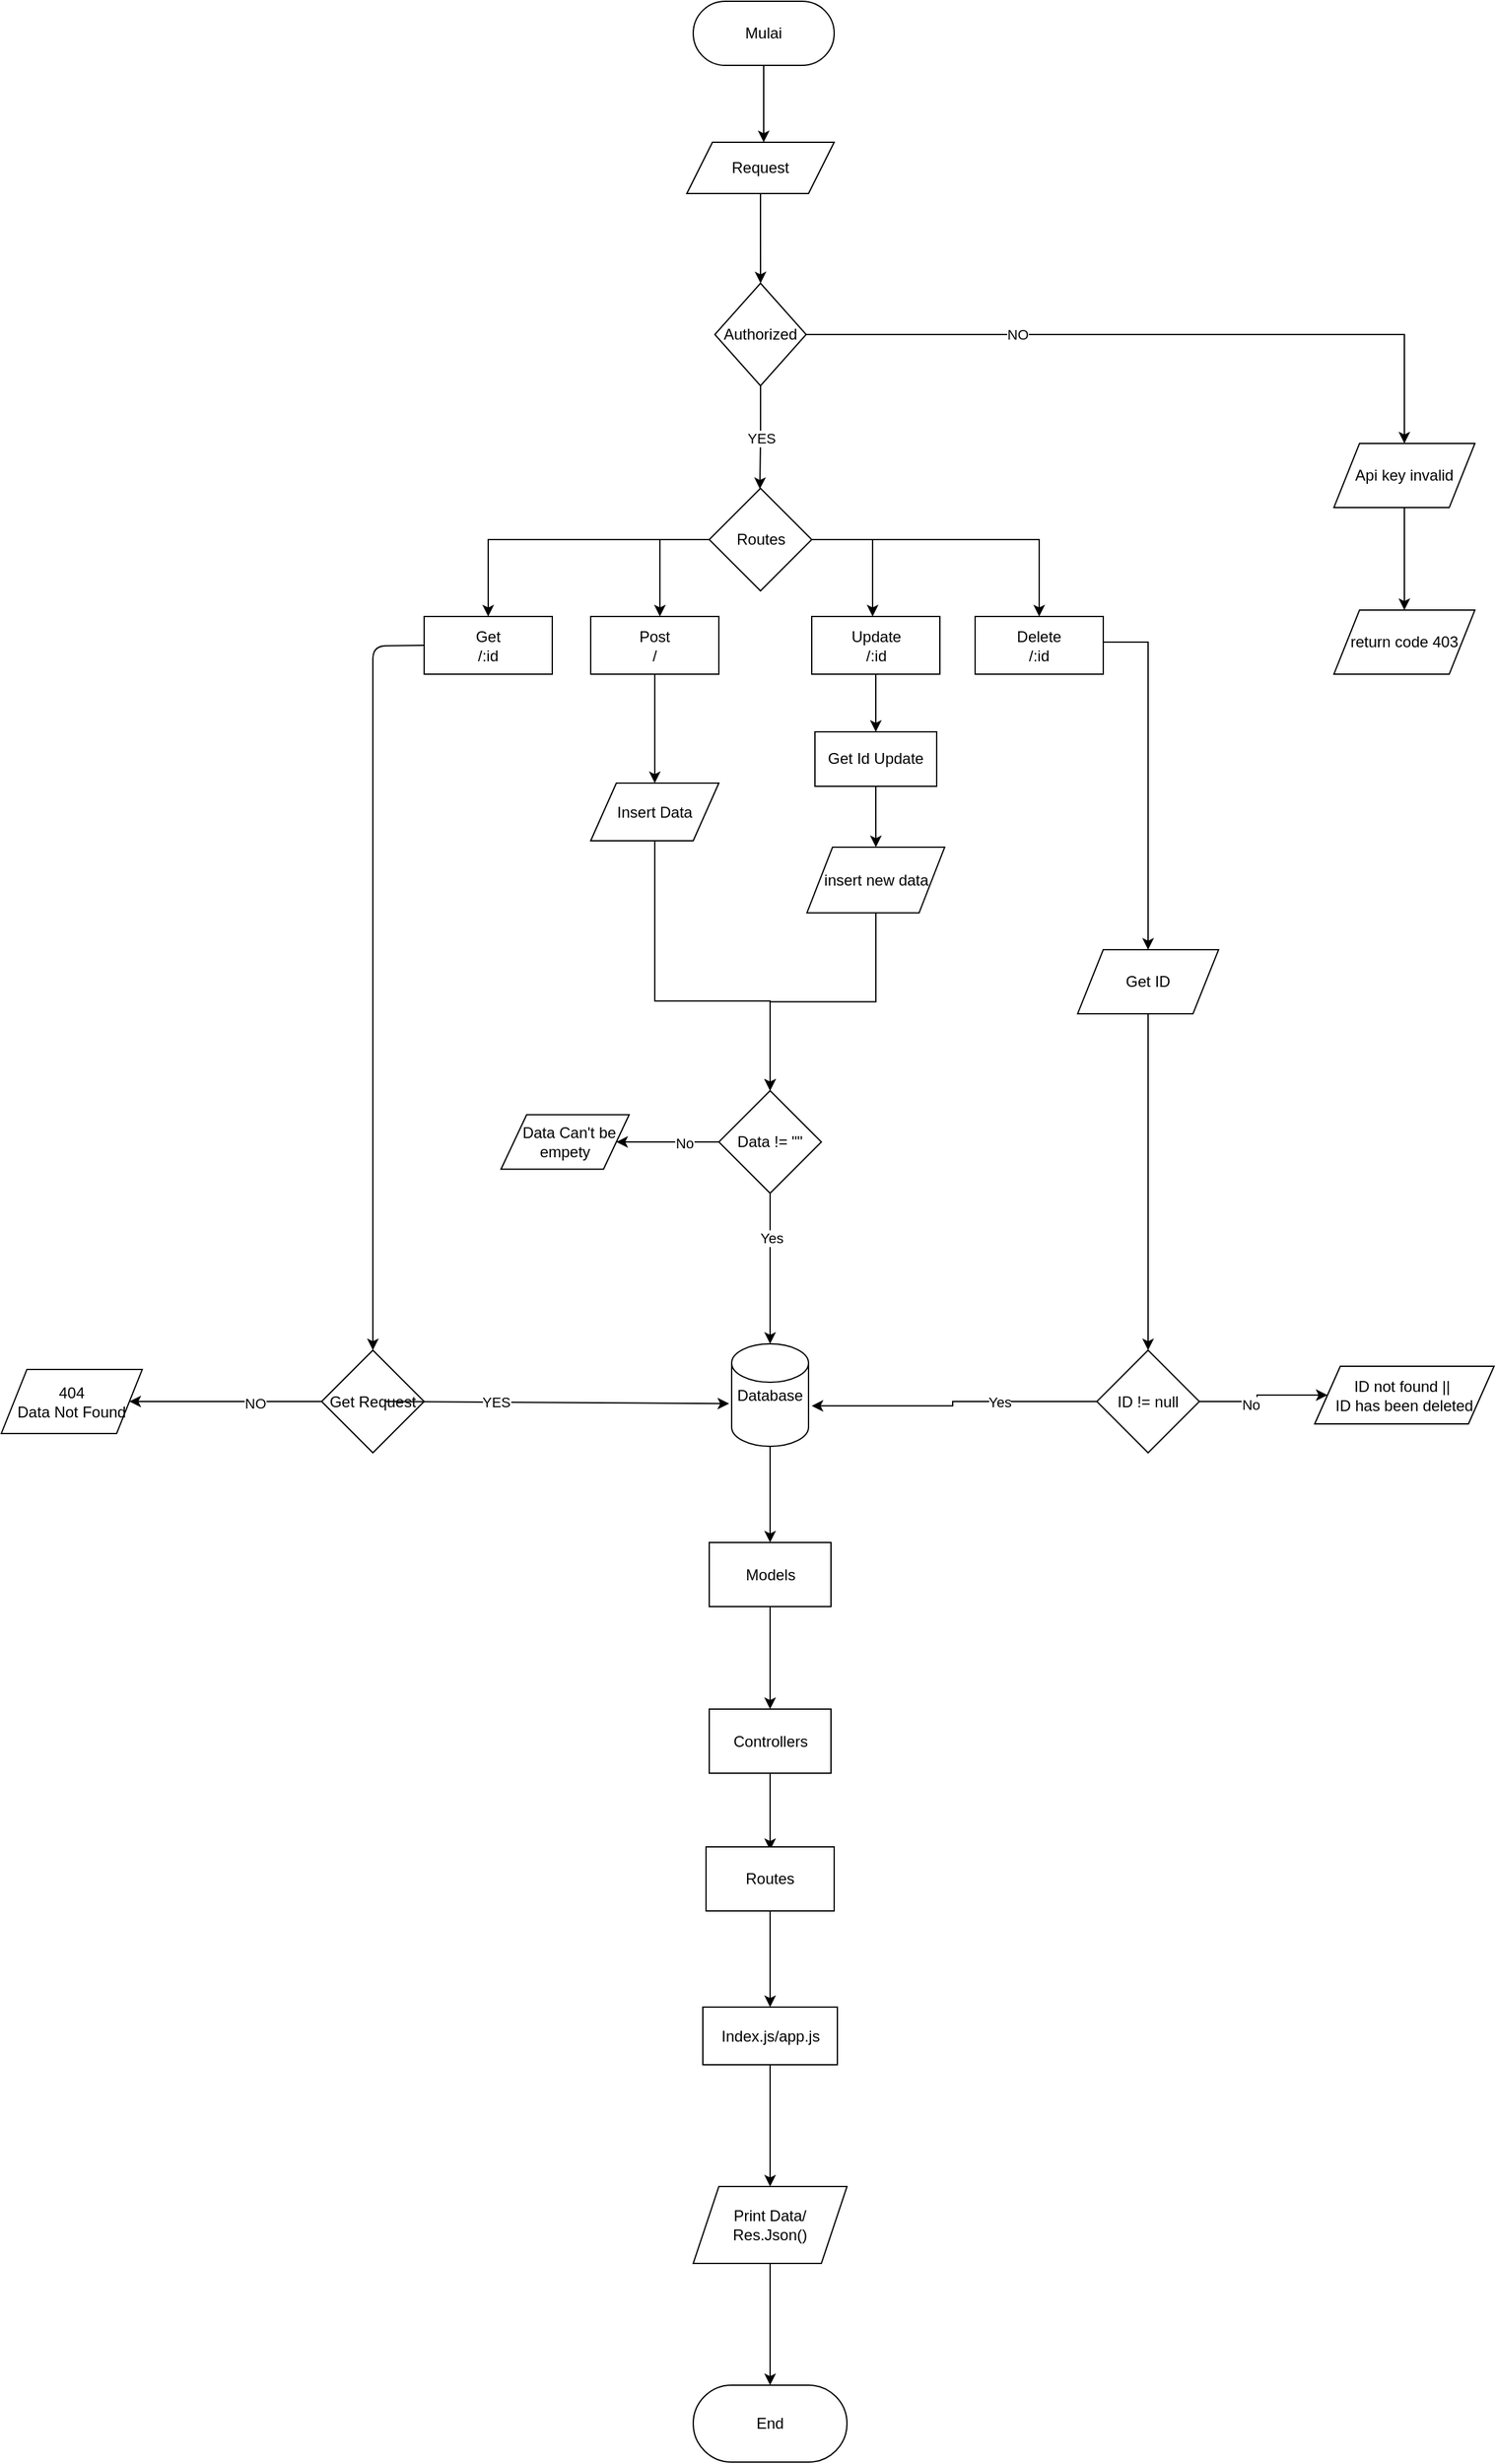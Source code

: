 <mxfile version="13.6.2" type="device"><diagram id="bZWfbtPiVIRBMhsAmOVx" name="Page-1"><mxGraphModel dx="1609" dy="437" grid="1" gridSize="10" guides="1" tooltips="1" connect="1" arrows="1" fold="1" page="1" pageScale="1" pageWidth="827" pageHeight="1169" math="0" shadow="0"><root><mxCell id="0"/><mxCell id="1" parent="0"/><mxCell id="qDkFpGYgncTRlBx9jXVN-3" value="" style="edgeStyle=orthogonalEdgeStyle;rounded=0;orthogonalLoop=1;jettySize=auto;html=1;" parent="1" source="qDkFpGYgncTRlBx9jXVN-1" edge="1"><mxGeometry relative="1" as="geometry"><mxPoint x="305" y="130" as="targetPoint"/></mxGeometry></mxCell><mxCell id="qDkFpGYgncTRlBx9jXVN-1" value="Mulai" style="rounded=1;whiteSpace=wrap;html=1;arcSize=50;" parent="1" vertex="1"><mxGeometry x="250" y="20" width="110" height="50" as="geometry"/></mxCell><mxCell id="qDkFpGYgncTRlBx9jXVN-9" value="" style="edgeStyle=orthogonalEdgeStyle;rounded=0;orthogonalLoop=1;jettySize=auto;html=1;" parent="1" source="qDkFpGYgncTRlBx9jXVN-7" target="qDkFpGYgncTRlBx9jXVN-12" edge="1"><mxGeometry relative="1" as="geometry"><mxPoint x="407.5" y="430" as="targetPoint"/></mxGeometry></mxCell><mxCell id="qDkFpGYgncTRlBx9jXVN-11" value="" style="edgeStyle=orthogonalEdgeStyle;rounded=0;orthogonalLoop=1;jettySize=auto;html=1;" parent="1" source="qDkFpGYgncTRlBx9jXVN-7" target="qDkFpGYgncTRlBx9jXVN-10" edge="1"><mxGeometry relative="1" as="geometry"/></mxCell><mxCell id="qDkFpGYgncTRlBx9jXVN-7" value="Routes" style="rhombus;whiteSpace=wrap;html=1;" parent="1" vertex="1"><mxGeometry x="262.5" y="400" width="80" height="80" as="geometry"/></mxCell><mxCell id="qDkFpGYgncTRlBx9jXVN-10" value="Get&lt;br&gt;/:id" style="whiteSpace=wrap;html=1;" parent="1" vertex="1"><mxGeometry x="40" y="500" width="100" height="45" as="geometry"/></mxCell><mxCell id="PP05tl3cgTKUsUQlIS51-78" style="edgeStyle=orthogonalEdgeStyle;rounded=0;orthogonalLoop=1;jettySize=auto;html=1;entryX=0.5;entryY=0;entryDx=0;entryDy=0;" edge="1" parent="1" source="qDkFpGYgncTRlBx9jXVN-12" target="PP05tl3cgTKUsUQlIS51-42"><mxGeometry relative="1" as="geometry"><Array as="points"><mxPoint x="560" y="520"/><mxPoint x="632" y="520"/></Array></mxGeometry></mxCell><mxCell id="qDkFpGYgncTRlBx9jXVN-12" value="Delete&lt;br&gt;/:id" style="whiteSpace=wrap;html=1;" parent="1" vertex="1"><mxGeometry x="470" y="500" width="100" height="45" as="geometry"/></mxCell><mxCell id="qDkFpGYgncTRlBx9jXVN-15" value="" style="edgeStyle=orthogonalEdgeStyle;rounded=0;orthogonalLoop=1;jettySize=auto;html=1;" parent="1" source="qDkFpGYgncTRlBx9jXVN-14" target="qDkFpGYgncTRlBx9jXVN-29" edge="1"><mxGeometry relative="1" as="geometry"><mxPoint x="303" y="240" as="targetPoint"/></mxGeometry></mxCell><mxCell id="qDkFpGYgncTRlBx9jXVN-14" value="Request" style="shape=parallelogram;perimeter=parallelogramPerimeter;whiteSpace=wrap;html=1;fixedSize=1;" parent="1" vertex="1"><mxGeometry x="245" y="130" width="115" height="40" as="geometry"/></mxCell><mxCell id="qDkFpGYgncTRlBx9jXVN-23" value="" style="edgeStyle=orthogonalEdgeStyle;rounded=0;orthogonalLoop=1;jettySize=auto;html=1;" parent="1" source="qDkFpGYgncTRlBx9jXVN-16" target="qDkFpGYgncTRlBx9jXVN-22" edge="1"><mxGeometry relative="1" as="geometry"/></mxCell><mxCell id="qDkFpGYgncTRlBx9jXVN-16" value="Models" style="whiteSpace=wrap;html=1;" parent="1" vertex="1"><mxGeometry x="262.5" y="1222.5" width="95" height="50" as="geometry"/></mxCell><mxCell id="qDkFpGYgncTRlBx9jXVN-26" value="" style="edgeStyle=orthogonalEdgeStyle;rounded=0;orthogonalLoop=1;jettySize=auto;html=1;" parent="1" source="qDkFpGYgncTRlBx9jXVN-22" edge="1"><mxGeometry relative="1" as="geometry"><mxPoint x="310" y="1462.5" as="targetPoint"/></mxGeometry></mxCell><mxCell id="qDkFpGYgncTRlBx9jXVN-22" value="Controllers" style="whiteSpace=wrap;html=1;" parent="1" vertex="1"><mxGeometry x="262.5" y="1352.5" width="95" height="50" as="geometry"/></mxCell><mxCell id="qDkFpGYgncTRlBx9jXVN-30" value="" style="edgeStyle=orthogonalEdgeStyle;rounded=0;orthogonalLoop=1;jettySize=auto;html=1;" parent="1" source="qDkFpGYgncTRlBx9jXVN-29" target="qDkFpGYgncTRlBx9jXVN-7" edge="1"><mxGeometry relative="1" as="geometry"><Array as="points"><mxPoint x="302" y="360"/><mxPoint x="302" y="360"/></Array></mxGeometry></mxCell><mxCell id="qDkFpGYgncTRlBx9jXVN-36" value="YES" style="edgeLabel;html=1;align=center;verticalAlign=middle;resizable=0;points=[];" parent="qDkFpGYgncTRlBx9jXVN-30" vertex="1" connectable="0"><mxGeometry x="-0.324" y="1" relative="1" as="geometry"><mxPoint x="-1.02" y="13.12" as="offset"/></mxGeometry></mxCell><mxCell id="qDkFpGYgncTRlBx9jXVN-32" value="" style="edgeStyle=orthogonalEdgeStyle;rounded=0;orthogonalLoop=1;jettySize=auto;html=1;" parent="1" source="qDkFpGYgncTRlBx9jXVN-29" target="qDkFpGYgncTRlBx9jXVN-31" edge="1"><mxGeometry relative="1" as="geometry"/></mxCell><mxCell id="qDkFpGYgncTRlBx9jXVN-35" value="NO" style="edgeLabel;html=1;align=center;verticalAlign=middle;resizable=0;points=[];" parent="qDkFpGYgncTRlBx9jXVN-32" vertex="1" connectable="0"><mxGeometry x="-0.402" relative="1" as="geometry"><mxPoint as="offset"/></mxGeometry></mxCell><mxCell id="qDkFpGYgncTRlBx9jXVN-29" value="Authorized" style="rhombus;whiteSpace=wrap;html=1;" parent="1" vertex="1"><mxGeometry x="266.88" y="240" width="71.25" height="80" as="geometry"/></mxCell><mxCell id="qDkFpGYgncTRlBx9jXVN-34" value="" style="edgeStyle=orthogonalEdgeStyle;rounded=0;orthogonalLoop=1;jettySize=auto;html=1;" parent="1" source="qDkFpGYgncTRlBx9jXVN-31" target="qDkFpGYgncTRlBx9jXVN-33" edge="1"><mxGeometry relative="1" as="geometry"/></mxCell><mxCell id="qDkFpGYgncTRlBx9jXVN-31" value="Api key invalid" style="shape=parallelogram;perimeter=parallelogramPerimeter;whiteSpace=wrap;html=1;fixedSize=1;" parent="1" vertex="1"><mxGeometry x="750" y="365" width="110" height="50" as="geometry"/></mxCell><mxCell id="qDkFpGYgncTRlBx9jXVN-33" value="return code 403" style="shape=parallelogram;perimeter=parallelogramPerimeter;whiteSpace=wrap;html=1;fixedSize=1;" parent="1" vertex="1"><mxGeometry x="750" y="495" width="110" height="50" as="geometry"/></mxCell><mxCell id="PP05tl3cgTKUsUQlIS51-1" value="" style="endArrow=classic;html=1;" edge="1" parent="1"><mxGeometry width="50" height="50" relative="1" as="geometry"><mxPoint x="390" y="440" as="sourcePoint"/><mxPoint x="390" y="500" as="targetPoint"/></mxGeometry></mxCell><mxCell id="PP05tl3cgTKUsUQlIS51-52" style="edgeStyle=orthogonalEdgeStyle;rounded=0;orthogonalLoop=1;jettySize=auto;html=1;entryX=0.5;entryY=0;entryDx=0;entryDy=0;" edge="1" parent="1" source="PP05tl3cgTKUsUQlIS51-2" target="PP05tl3cgTKUsUQlIS51-20"><mxGeometry relative="1" as="geometry"/></mxCell><mxCell id="PP05tl3cgTKUsUQlIS51-2" value="Update&lt;br&gt;/:id" style="whiteSpace=wrap;html=1;" vertex="1" parent="1"><mxGeometry x="342.5" y="500" width="100" height="45" as="geometry"/></mxCell><mxCell id="PP05tl3cgTKUsUQlIS51-18" value="" style="edgeStyle=orthogonalEdgeStyle;rounded=0;orthogonalLoop=1;jettySize=auto;html=1;exitX=0.5;exitY=1;exitDx=0;exitDy=0;" edge="1" parent="1" source="PP05tl3cgTKUsUQlIS51-3" target="PP05tl3cgTKUsUQlIS51-17"><mxGeometry relative="1" as="geometry"><mxPoint x="230.0" y="692.5" as="sourcePoint"/></mxGeometry></mxCell><mxCell id="PP05tl3cgTKUsUQlIS51-3" value="Post&lt;br&gt;/" style="whiteSpace=wrap;html=1;" vertex="1" parent="1"><mxGeometry x="170" y="500" width="100" height="45" as="geometry"/></mxCell><mxCell id="PP05tl3cgTKUsUQlIS51-4" value="" style="endArrow=classic;html=1;" edge="1" parent="1"><mxGeometry width="50" height="50" relative="1" as="geometry"><mxPoint x="224" y="440" as="sourcePoint"/><mxPoint x="224" y="500" as="targetPoint"/><Array as="points"/></mxGeometry></mxCell><mxCell id="PP05tl3cgTKUsUQlIS51-6" value="" style="edgeStyle=orthogonalEdgeStyle;rounded=0;orthogonalLoop=1;jettySize=auto;html=1;" edge="1" parent="1" source="PP05tl3cgTKUsUQlIS51-5" target="qDkFpGYgncTRlBx9jXVN-16"><mxGeometry relative="1" as="geometry"/></mxCell><mxCell id="PP05tl3cgTKUsUQlIS51-5" value="Database" style="shape=cylinder2;whiteSpace=wrap;html=1;boundedLbl=1;backgroundOutline=1;size=15;" vertex="1" parent="1"><mxGeometry x="280" y="1067.5" width="60" height="80" as="geometry"/></mxCell><mxCell id="PP05tl3cgTKUsUQlIS51-11" value="" style="edgeStyle=orthogonalEdgeStyle;rounded=0;orthogonalLoop=1;jettySize=auto;html=1;" edge="1" parent="1" source="PP05tl3cgTKUsUQlIS51-8" target="PP05tl3cgTKUsUQlIS51-10"><mxGeometry relative="1" as="geometry"/></mxCell><mxCell id="PP05tl3cgTKUsUQlIS51-13" value="NO" style="edgeLabel;html=1;align=center;verticalAlign=middle;resizable=0;points=[];" vertex="1" connectable="0" parent="PP05tl3cgTKUsUQlIS51-11"><mxGeometry x="-0.297" y="1" relative="1" as="geometry"><mxPoint as="offset"/></mxGeometry></mxCell><mxCell id="PP05tl3cgTKUsUQlIS51-8" value="Get Request" style="rhombus;whiteSpace=wrap;html=1;" vertex="1" parent="1"><mxGeometry x="-40" y="1072.5" width="80" height="80" as="geometry"/></mxCell><mxCell id="PP05tl3cgTKUsUQlIS51-9" value="" style="endArrow=classic;html=1;entryX=-0.033;entryY=0.583;entryDx=0;entryDy=0;entryPerimeter=0;" edge="1" parent="1" target="PP05tl3cgTKUsUQlIS51-5"><mxGeometry width="50" height="50" relative="1" as="geometry"><mxPoint x="10" y="1112.5" as="sourcePoint"/><mxPoint x="60" y="1062.5" as="targetPoint"/></mxGeometry></mxCell><mxCell id="PP05tl3cgTKUsUQlIS51-12" value="YES" style="edgeLabel;html=1;align=center;verticalAlign=middle;resizable=0;points=[];" vertex="1" connectable="0" parent="PP05tl3cgTKUsUQlIS51-9"><mxGeometry x="-0.362" relative="1" as="geometry"><mxPoint as="offset"/></mxGeometry></mxCell><mxCell id="PP05tl3cgTKUsUQlIS51-10" value="404&lt;br&gt;Data Not Found" style="shape=parallelogram;perimeter=parallelogramPerimeter;whiteSpace=wrap;html=1;fixedSize=1;" vertex="1" parent="1"><mxGeometry x="-290" y="1087.5" width="110" height="50" as="geometry"/></mxCell><mxCell id="PP05tl3cgTKUsUQlIS51-16" value="" style="endArrow=classic;html=1;exitX=0;exitY=0.5;exitDx=0;exitDy=0;entryX=0.5;entryY=0;entryDx=0;entryDy=0;" edge="1" parent="1" source="qDkFpGYgncTRlBx9jXVN-10" target="PP05tl3cgTKUsUQlIS51-8"><mxGeometry width="50" height="50" relative="1" as="geometry"><mxPoint x="50.0" y="670" as="sourcePoint"/><mxPoint x="-30" y="737.5" as="targetPoint"/><Array as="points"><mxPoint y="523"/></Array></mxGeometry></mxCell><mxCell id="PP05tl3cgTKUsUQlIS51-31" value="" style="edgeStyle=orthogonalEdgeStyle;rounded=0;orthogonalLoop=1;jettySize=auto;html=1;" edge="1" parent="1" source="PP05tl3cgTKUsUQlIS51-17" target="PP05tl3cgTKUsUQlIS51-30"><mxGeometry relative="1" as="geometry"><Array as="points"><mxPoint x="220" y="800"/><mxPoint x="310" y="800"/></Array></mxGeometry></mxCell><mxCell id="PP05tl3cgTKUsUQlIS51-17" value="Insert Data" style="shape=parallelogram;perimeter=parallelogramPerimeter;whiteSpace=wrap;html=1;fixedSize=1;" vertex="1" parent="1"><mxGeometry x="170" y="630" width="100" height="45" as="geometry"/></mxCell><mxCell id="PP05tl3cgTKUsUQlIS51-25" value="" style="edgeStyle=orthogonalEdgeStyle;rounded=0;orthogonalLoop=1;jettySize=auto;html=1;" edge="1" parent="1" source="PP05tl3cgTKUsUQlIS51-20" target="PP05tl3cgTKUsUQlIS51-24"><mxGeometry relative="1" as="geometry"/></mxCell><mxCell id="PP05tl3cgTKUsUQlIS51-20" value="Get Id Update" style="whiteSpace=wrap;html=1;" vertex="1" parent="1"><mxGeometry x="345" y="590" width="95" height="42.5" as="geometry"/></mxCell><mxCell id="PP05tl3cgTKUsUQlIS51-72" value="" style="edgeStyle=orthogonalEdgeStyle;rounded=0;orthogonalLoop=1;jettySize=auto;html=1;" edge="1" parent="1" source="PP05tl3cgTKUsUQlIS51-24" target="PP05tl3cgTKUsUQlIS51-30"><mxGeometry relative="1" as="geometry"/></mxCell><mxCell id="PP05tl3cgTKUsUQlIS51-24" value="insert new data" style="shape=parallelogram;perimeter=parallelogramPerimeter;whiteSpace=wrap;html=1;fixedSize=1;" vertex="1" parent="1"><mxGeometry x="338.75" y="680" width="107.5" height="51.25" as="geometry"/></mxCell><mxCell id="PP05tl3cgTKUsUQlIS51-32" style="edgeStyle=orthogonalEdgeStyle;rounded=0;orthogonalLoop=1;jettySize=auto;html=1;" edge="1" parent="1" source="PP05tl3cgTKUsUQlIS51-30" target="PP05tl3cgTKUsUQlIS51-5"><mxGeometry relative="1" as="geometry"><mxPoint x="310" y="980" as="targetPoint"/><Array as="points"><mxPoint x="310" y="820"/></Array></mxGeometry></mxCell><mxCell id="PP05tl3cgTKUsUQlIS51-73" value="Yes" style="edgeLabel;html=1;align=center;verticalAlign=middle;resizable=0;points=[];" vertex="1" connectable="0" parent="PP05tl3cgTKUsUQlIS51-32"><mxGeometry x="0.447" y="1" relative="1" as="geometry"><mxPoint as="offset"/></mxGeometry></mxCell><mxCell id="PP05tl3cgTKUsUQlIS51-35" value="" style="edgeStyle=orthogonalEdgeStyle;rounded=0;orthogonalLoop=1;jettySize=auto;html=1;entryX=1;entryY=0.5;entryDx=0;entryDy=0;" edge="1" parent="1" source="PP05tl3cgTKUsUQlIS51-30" target="PP05tl3cgTKUsUQlIS51-36"><mxGeometry relative="1" as="geometry"><mxPoint x="210" y="910.052" as="targetPoint"/></mxGeometry></mxCell><mxCell id="PP05tl3cgTKUsUQlIS51-37" value="No" style="edgeLabel;html=1;align=center;verticalAlign=middle;resizable=0;points=[];" vertex="1" connectable="0" parent="PP05tl3cgTKUsUQlIS51-35"><mxGeometry x="-0.31" y="1" relative="1" as="geometry"><mxPoint as="offset"/></mxGeometry></mxCell><mxCell id="PP05tl3cgTKUsUQlIS51-30" value="Data != &quot;&quot;" style="rhombus;whiteSpace=wrap;html=1;" vertex="1" parent="1"><mxGeometry x="270" y="870" width="80" height="80" as="geometry"/></mxCell><mxCell id="PP05tl3cgTKUsUQlIS51-36" value="&lt;span&gt;&amp;nbsp; Data Can't be empety&lt;/span&gt;" style="shape=parallelogram;perimeter=parallelogramPerimeter;whiteSpace=wrap;html=1;fixedSize=1;" vertex="1" parent="1"><mxGeometry x="100" y="888.75" width="100" height="42.5" as="geometry"/></mxCell><mxCell id="PP05tl3cgTKUsUQlIS51-79" style="edgeStyle=orthogonalEdgeStyle;rounded=0;orthogonalLoop=1;jettySize=auto;html=1;" edge="1" parent="1" source="PP05tl3cgTKUsUQlIS51-42" target="PP05tl3cgTKUsUQlIS51-44"><mxGeometry relative="1" as="geometry"/></mxCell><mxCell id="PP05tl3cgTKUsUQlIS51-42" value="Get ID" style="shape=parallelogram;perimeter=parallelogramPerimeter;whiteSpace=wrap;html=1;fixedSize=1;" vertex="1" parent="1"><mxGeometry x="550" y="760" width="110" height="50" as="geometry"/></mxCell><mxCell id="PP05tl3cgTKUsUQlIS51-49" value="" style="edgeStyle=orthogonalEdgeStyle;rounded=0;orthogonalLoop=1;jettySize=auto;html=1;" edge="1" parent="1" source="PP05tl3cgTKUsUQlIS51-44" target="PP05tl3cgTKUsUQlIS51-48"><mxGeometry relative="1" as="geometry"/></mxCell><mxCell id="PP05tl3cgTKUsUQlIS51-50" value="No" style="edgeLabel;html=1;align=center;verticalAlign=middle;resizable=0;points=[];" vertex="1" connectable="0" parent="PP05tl3cgTKUsUQlIS51-49"><mxGeometry x="-0.244" y="-2" relative="1" as="geometry"><mxPoint as="offset"/></mxGeometry></mxCell><mxCell id="PP05tl3cgTKUsUQlIS51-51" style="edgeStyle=orthogonalEdgeStyle;rounded=0;orthogonalLoop=1;jettySize=auto;html=1;entryX=1.04;entryY=0.605;entryDx=0;entryDy=0;entryPerimeter=0;" edge="1" parent="1" source="PP05tl3cgTKUsUQlIS51-44" target="PP05tl3cgTKUsUQlIS51-5"><mxGeometry relative="1" as="geometry"/></mxCell><mxCell id="PP05tl3cgTKUsUQlIS51-69" value="Yes" style="edgeLabel;html=1;align=center;verticalAlign=middle;resizable=0;points=[];" vertex="1" connectable="0" parent="PP05tl3cgTKUsUQlIS51-51"><mxGeometry x="-0.321" relative="1" as="geometry"><mxPoint as="offset"/></mxGeometry></mxCell><mxCell id="PP05tl3cgTKUsUQlIS51-44" value="ID != null" style="rhombus;whiteSpace=wrap;html=1;" vertex="1" parent="1"><mxGeometry x="565" y="1072.5" width="80" height="80" as="geometry"/></mxCell><mxCell id="PP05tl3cgTKUsUQlIS51-48" value="ID not found ||&amp;nbsp;&lt;br&gt;ID has been deleted" style="shape=parallelogram;perimeter=parallelogramPerimeter;whiteSpace=wrap;html=1;fixedSize=1;" vertex="1" parent="1"><mxGeometry x="735" y="1085" width="140" height="45" as="geometry"/></mxCell><mxCell id="PP05tl3cgTKUsUQlIS51-57" value="End" style="rounded=1;whiteSpace=wrap;html=1;arcSize=50;" vertex="1" parent="1"><mxGeometry x="250" y="1880" width="120" height="60" as="geometry"/></mxCell><mxCell id="PP05tl3cgTKUsUQlIS51-65" value="" style="edgeStyle=orthogonalEdgeStyle;rounded=0;orthogonalLoop=1;jettySize=auto;html=1;" edge="1" parent="1" source="PP05tl3cgTKUsUQlIS51-60" target="PP05tl3cgTKUsUQlIS51-64"><mxGeometry relative="1" as="geometry"/></mxCell><mxCell id="PP05tl3cgTKUsUQlIS51-60" value="Routes" style="whiteSpace=wrap;html=1;" vertex="1" parent="1"><mxGeometry x="260" y="1460" width="100" height="50" as="geometry"/></mxCell><mxCell id="PP05tl3cgTKUsUQlIS51-67" value="" style="edgeStyle=orthogonalEdgeStyle;rounded=0;orthogonalLoop=1;jettySize=auto;html=1;" edge="1" parent="1" source="PP05tl3cgTKUsUQlIS51-64" target="PP05tl3cgTKUsUQlIS51-66"><mxGeometry relative="1" as="geometry"/></mxCell><mxCell id="PP05tl3cgTKUsUQlIS51-64" value="Index.js/app.js" style="whiteSpace=wrap;html=1;" vertex="1" parent="1"><mxGeometry x="257.5" y="1585" width="105" height="45" as="geometry"/></mxCell><mxCell id="PP05tl3cgTKUsUQlIS51-68" style="edgeStyle=orthogonalEdgeStyle;rounded=0;orthogonalLoop=1;jettySize=auto;html=1;entryX=0.5;entryY=0;entryDx=0;entryDy=0;" edge="1" parent="1" source="PP05tl3cgTKUsUQlIS51-66" target="PP05tl3cgTKUsUQlIS51-57"><mxGeometry relative="1" as="geometry"/></mxCell><mxCell id="PP05tl3cgTKUsUQlIS51-66" value="Print Data/&lt;br&gt;Res.Json()" style="shape=parallelogram;perimeter=parallelogramPerimeter;whiteSpace=wrap;html=1;fixedSize=1;" vertex="1" parent="1"><mxGeometry x="250" y="1725" width="120" height="60" as="geometry"/></mxCell></root></mxGraphModel></diagram></mxfile>